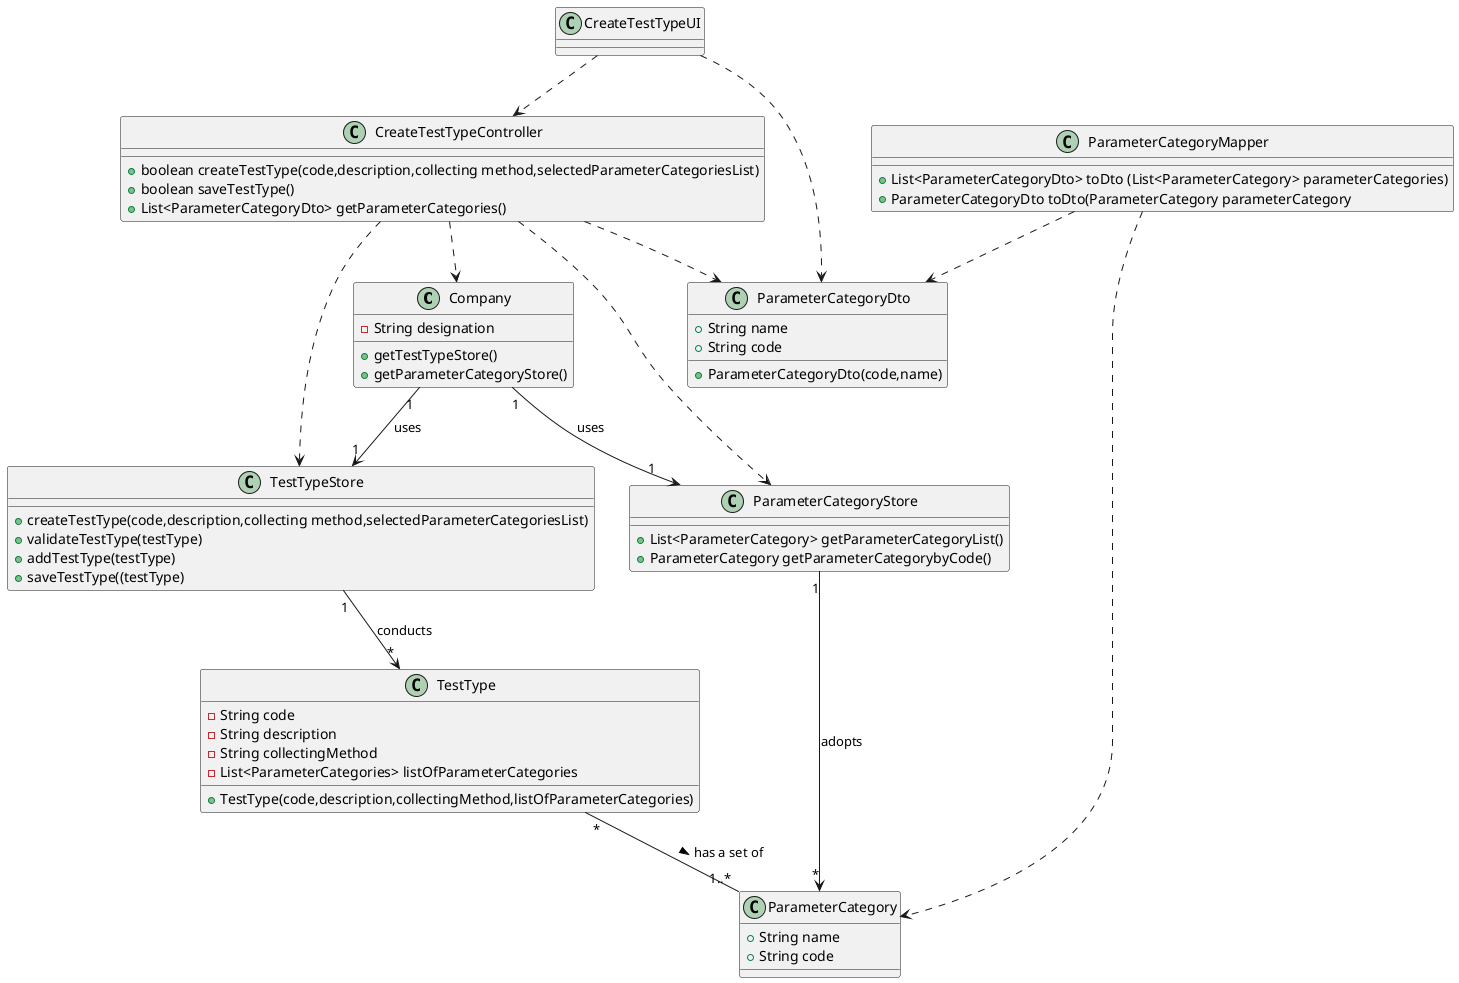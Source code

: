 @startuml

class Company{
-String designation
+getTestTypeStore()
+getParameterCategoryStore()
}

class CreateTestTypeUI{
}

class CreateTestTypeController{
+boolean createTestType(code,description,collecting method,selectedParameterCategoriesList)
+boolean saveTestType()
+List<ParameterCategoryDto> getParameterCategories()
}

class TestType{
-String code
-String description
-String collectingMethod
-List<ParameterCategories> listOfParameterCategories
+TestType(code,description,collectingMethod,listOfParameterCategories)
}

class TestTypeStore{
+createTestType(code,description,collecting method,selectedParameterCategoriesList)
+validateTestType(testType)
+addTestType(testType)
+saveTestType((testType)
}

class ParameterCategoryStore{
+List<ParameterCategory> getParameterCategoryList()
+ParameterCategory getParameterCategorybyCode()
}

class ParameterCategoryMapper{
+List<ParameterCategoryDto> toDto (List<ParameterCategory> parameterCategories)
+ParameterCategoryDto toDto(ParameterCategory parameterCategory
}


class ParameterCategoryDto{
+ String name
+ String code
+ ParameterCategoryDto(code,name)
}

class ParameterCategory{
+ String name
+ String code
}

CreateTestTypeUI ..> CreateTestTypeController
CreateTestTypeUI ..> ParameterCategoryDto
CreateTestTypeController ..> Company
CreateTestTypeController ..> TestTypeStore
CreateTestTypeController ..> ParameterCategoryStore
CreateTestTypeController ..> ParameterCategoryDto
Company"1"--> "1" TestTypeStore : uses
Company"1"--> "1" ParameterCategoryStore : uses
TestTypeStore "1"-->"*" TestType : conducts
ParameterCategoryMapper ..> ParameterCategoryDto
ParameterCategoryMapper ..> ParameterCategory
ParameterCategoryStore "1"--> "*"ParameterCategory : adopts
TestType "*"--"1..*" ParameterCategory : has a set of >
@enduml